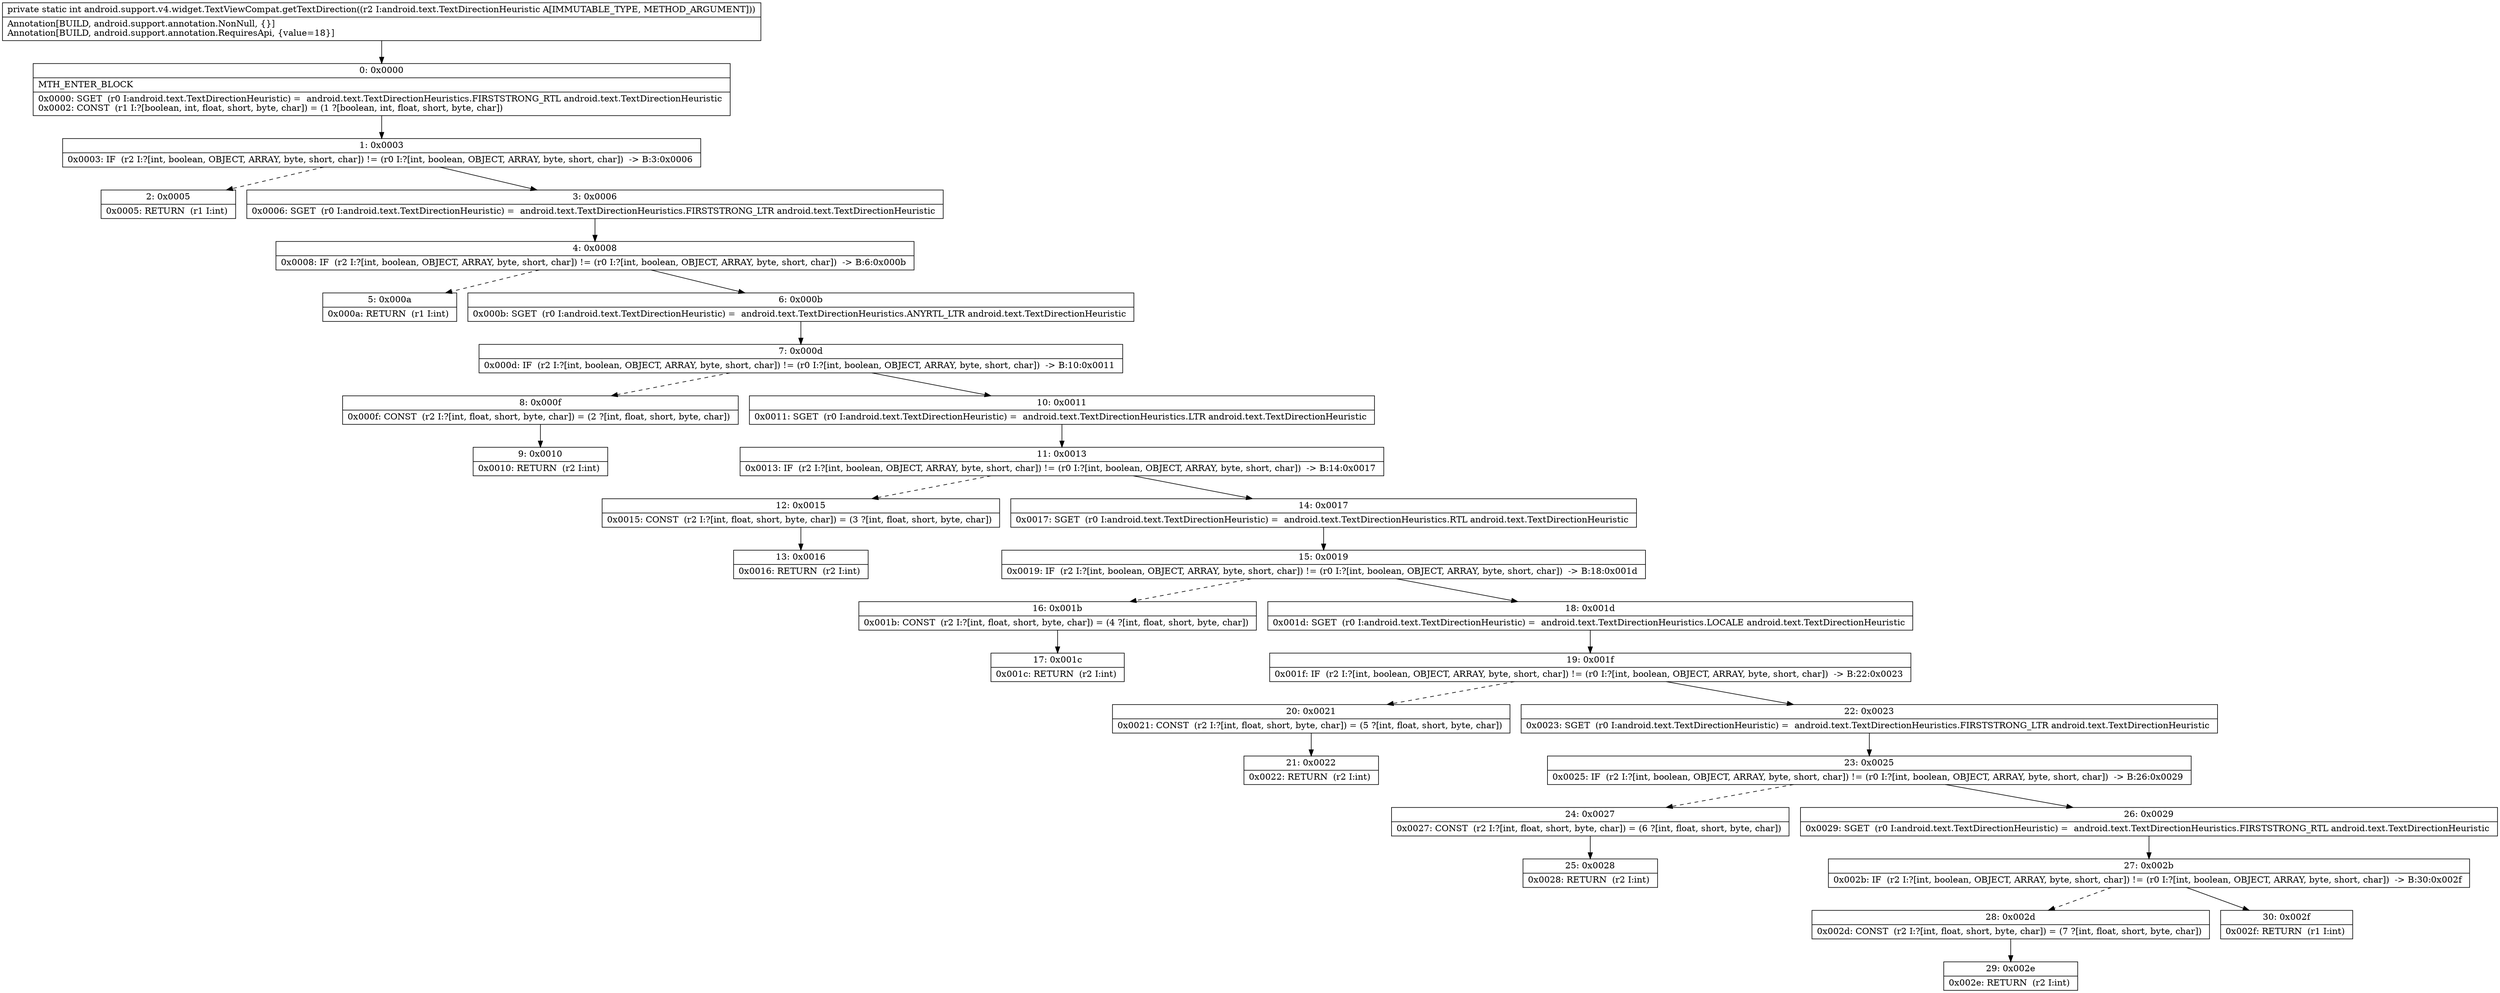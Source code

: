 digraph "CFG forandroid.support.v4.widget.TextViewCompat.getTextDirection(Landroid\/text\/TextDirectionHeuristic;)I" {
Node_0 [shape=record,label="{0\:\ 0x0000|MTH_ENTER_BLOCK\l|0x0000: SGET  (r0 I:android.text.TextDirectionHeuristic) =  android.text.TextDirectionHeuristics.FIRSTSTRONG_RTL android.text.TextDirectionHeuristic \l0x0002: CONST  (r1 I:?[boolean, int, float, short, byte, char]) = (1 ?[boolean, int, float, short, byte, char]) \l}"];
Node_1 [shape=record,label="{1\:\ 0x0003|0x0003: IF  (r2 I:?[int, boolean, OBJECT, ARRAY, byte, short, char]) != (r0 I:?[int, boolean, OBJECT, ARRAY, byte, short, char])  \-\> B:3:0x0006 \l}"];
Node_2 [shape=record,label="{2\:\ 0x0005|0x0005: RETURN  (r1 I:int) \l}"];
Node_3 [shape=record,label="{3\:\ 0x0006|0x0006: SGET  (r0 I:android.text.TextDirectionHeuristic) =  android.text.TextDirectionHeuristics.FIRSTSTRONG_LTR android.text.TextDirectionHeuristic \l}"];
Node_4 [shape=record,label="{4\:\ 0x0008|0x0008: IF  (r2 I:?[int, boolean, OBJECT, ARRAY, byte, short, char]) != (r0 I:?[int, boolean, OBJECT, ARRAY, byte, short, char])  \-\> B:6:0x000b \l}"];
Node_5 [shape=record,label="{5\:\ 0x000a|0x000a: RETURN  (r1 I:int) \l}"];
Node_6 [shape=record,label="{6\:\ 0x000b|0x000b: SGET  (r0 I:android.text.TextDirectionHeuristic) =  android.text.TextDirectionHeuristics.ANYRTL_LTR android.text.TextDirectionHeuristic \l}"];
Node_7 [shape=record,label="{7\:\ 0x000d|0x000d: IF  (r2 I:?[int, boolean, OBJECT, ARRAY, byte, short, char]) != (r0 I:?[int, boolean, OBJECT, ARRAY, byte, short, char])  \-\> B:10:0x0011 \l}"];
Node_8 [shape=record,label="{8\:\ 0x000f|0x000f: CONST  (r2 I:?[int, float, short, byte, char]) = (2 ?[int, float, short, byte, char]) \l}"];
Node_9 [shape=record,label="{9\:\ 0x0010|0x0010: RETURN  (r2 I:int) \l}"];
Node_10 [shape=record,label="{10\:\ 0x0011|0x0011: SGET  (r0 I:android.text.TextDirectionHeuristic) =  android.text.TextDirectionHeuristics.LTR android.text.TextDirectionHeuristic \l}"];
Node_11 [shape=record,label="{11\:\ 0x0013|0x0013: IF  (r2 I:?[int, boolean, OBJECT, ARRAY, byte, short, char]) != (r0 I:?[int, boolean, OBJECT, ARRAY, byte, short, char])  \-\> B:14:0x0017 \l}"];
Node_12 [shape=record,label="{12\:\ 0x0015|0x0015: CONST  (r2 I:?[int, float, short, byte, char]) = (3 ?[int, float, short, byte, char]) \l}"];
Node_13 [shape=record,label="{13\:\ 0x0016|0x0016: RETURN  (r2 I:int) \l}"];
Node_14 [shape=record,label="{14\:\ 0x0017|0x0017: SGET  (r0 I:android.text.TextDirectionHeuristic) =  android.text.TextDirectionHeuristics.RTL android.text.TextDirectionHeuristic \l}"];
Node_15 [shape=record,label="{15\:\ 0x0019|0x0019: IF  (r2 I:?[int, boolean, OBJECT, ARRAY, byte, short, char]) != (r0 I:?[int, boolean, OBJECT, ARRAY, byte, short, char])  \-\> B:18:0x001d \l}"];
Node_16 [shape=record,label="{16\:\ 0x001b|0x001b: CONST  (r2 I:?[int, float, short, byte, char]) = (4 ?[int, float, short, byte, char]) \l}"];
Node_17 [shape=record,label="{17\:\ 0x001c|0x001c: RETURN  (r2 I:int) \l}"];
Node_18 [shape=record,label="{18\:\ 0x001d|0x001d: SGET  (r0 I:android.text.TextDirectionHeuristic) =  android.text.TextDirectionHeuristics.LOCALE android.text.TextDirectionHeuristic \l}"];
Node_19 [shape=record,label="{19\:\ 0x001f|0x001f: IF  (r2 I:?[int, boolean, OBJECT, ARRAY, byte, short, char]) != (r0 I:?[int, boolean, OBJECT, ARRAY, byte, short, char])  \-\> B:22:0x0023 \l}"];
Node_20 [shape=record,label="{20\:\ 0x0021|0x0021: CONST  (r2 I:?[int, float, short, byte, char]) = (5 ?[int, float, short, byte, char]) \l}"];
Node_21 [shape=record,label="{21\:\ 0x0022|0x0022: RETURN  (r2 I:int) \l}"];
Node_22 [shape=record,label="{22\:\ 0x0023|0x0023: SGET  (r0 I:android.text.TextDirectionHeuristic) =  android.text.TextDirectionHeuristics.FIRSTSTRONG_LTR android.text.TextDirectionHeuristic \l}"];
Node_23 [shape=record,label="{23\:\ 0x0025|0x0025: IF  (r2 I:?[int, boolean, OBJECT, ARRAY, byte, short, char]) != (r0 I:?[int, boolean, OBJECT, ARRAY, byte, short, char])  \-\> B:26:0x0029 \l}"];
Node_24 [shape=record,label="{24\:\ 0x0027|0x0027: CONST  (r2 I:?[int, float, short, byte, char]) = (6 ?[int, float, short, byte, char]) \l}"];
Node_25 [shape=record,label="{25\:\ 0x0028|0x0028: RETURN  (r2 I:int) \l}"];
Node_26 [shape=record,label="{26\:\ 0x0029|0x0029: SGET  (r0 I:android.text.TextDirectionHeuristic) =  android.text.TextDirectionHeuristics.FIRSTSTRONG_RTL android.text.TextDirectionHeuristic \l}"];
Node_27 [shape=record,label="{27\:\ 0x002b|0x002b: IF  (r2 I:?[int, boolean, OBJECT, ARRAY, byte, short, char]) != (r0 I:?[int, boolean, OBJECT, ARRAY, byte, short, char])  \-\> B:30:0x002f \l}"];
Node_28 [shape=record,label="{28\:\ 0x002d|0x002d: CONST  (r2 I:?[int, float, short, byte, char]) = (7 ?[int, float, short, byte, char]) \l}"];
Node_29 [shape=record,label="{29\:\ 0x002e|0x002e: RETURN  (r2 I:int) \l}"];
Node_30 [shape=record,label="{30\:\ 0x002f|0x002f: RETURN  (r1 I:int) \l}"];
MethodNode[shape=record,label="{private static int android.support.v4.widget.TextViewCompat.getTextDirection((r2 I:android.text.TextDirectionHeuristic A[IMMUTABLE_TYPE, METHOD_ARGUMENT]))  | Annotation[BUILD, android.support.annotation.NonNull, \{\}]\lAnnotation[BUILD, android.support.annotation.RequiresApi, \{value=18\}]\l}"];
MethodNode -> Node_0;
Node_0 -> Node_1;
Node_1 -> Node_2[style=dashed];
Node_1 -> Node_3;
Node_3 -> Node_4;
Node_4 -> Node_5[style=dashed];
Node_4 -> Node_6;
Node_6 -> Node_7;
Node_7 -> Node_8[style=dashed];
Node_7 -> Node_10;
Node_8 -> Node_9;
Node_10 -> Node_11;
Node_11 -> Node_12[style=dashed];
Node_11 -> Node_14;
Node_12 -> Node_13;
Node_14 -> Node_15;
Node_15 -> Node_16[style=dashed];
Node_15 -> Node_18;
Node_16 -> Node_17;
Node_18 -> Node_19;
Node_19 -> Node_20[style=dashed];
Node_19 -> Node_22;
Node_20 -> Node_21;
Node_22 -> Node_23;
Node_23 -> Node_24[style=dashed];
Node_23 -> Node_26;
Node_24 -> Node_25;
Node_26 -> Node_27;
Node_27 -> Node_28[style=dashed];
Node_27 -> Node_30;
Node_28 -> Node_29;
}

